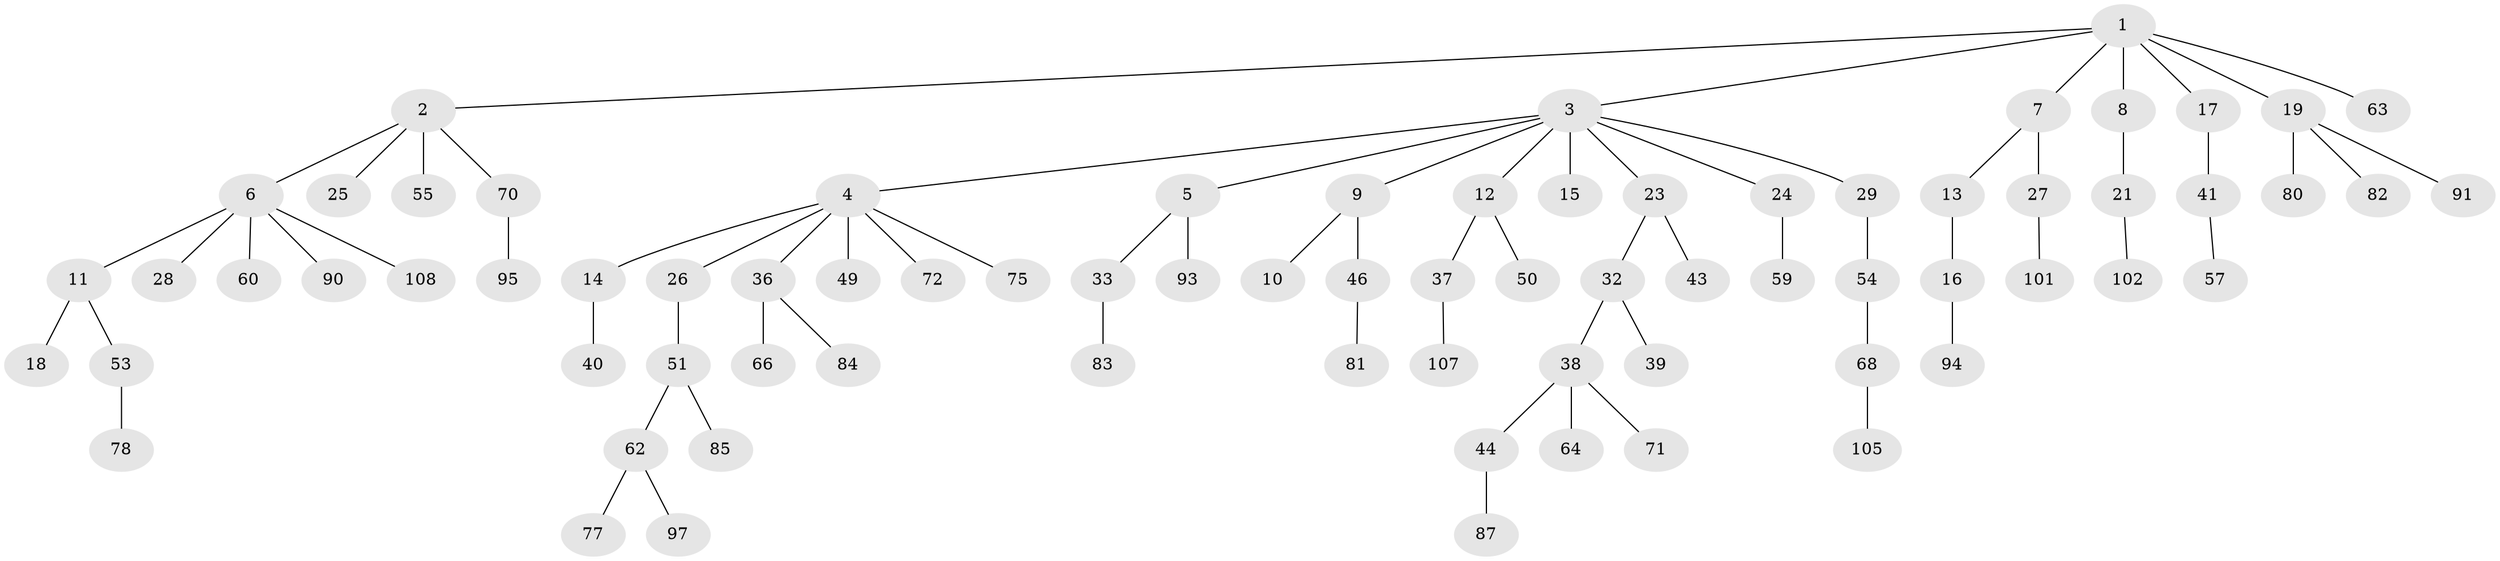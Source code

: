 // Generated by graph-tools (version 1.1) at 2025/24/03/03/25 07:24:08]
// undirected, 76 vertices, 75 edges
graph export_dot {
graph [start="1"]
  node [color=gray90,style=filled];
  1 [super="+48"];
  2 [super="+35"];
  3 [super="+22"];
  4 [super="+31"];
  5 [super="+65"];
  6 [super="+20"];
  7 [super="+79"];
  8;
  9;
  10 [super="+73"];
  11 [super="+100"];
  12 [super="+34"];
  13 [super="+89"];
  14 [super="+109"];
  15;
  16 [super="+56"];
  17;
  18;
  19 [super="+45"];
  21 [super="+42"];
  23;
  24 [super="+98"];
  25;
  26 [super="+58"];
  27;
  28;
  29 [super="+30"];
  32 [super="+99"];
  33 [super="+67"];
  36 [super="+106"];
  37 [super="+74"];
  38 [super="+76"];
  39;
  40;
  41 [super="+96"];
  43 [super="+52"];
  44;
  46 [super="+47"];
  49;
  50;
  51 [super="+88"];
  53 [super="+61"];
  54;
  55;
  57;
  59;
  60 [super="+92"];
  62;
  63 [super="+69"];
  64;
  66;
  68 [super="+104"];
  70 [super="+103"];
  71;
  72;
  75;
  77;
  78;
  80;
  81 [super="+86"];
  82;
  83;
  84;
  85;
  87;
  90;
  91;
  93;
  94;
  95;
  97;
  101;
  102;
  105;
  107;
  108;
  1 -- 2;
  1 -- 3;
  1 -- 7;
  1 -- 8;
  1 -- 17;
  1 -- 19;
  1 -- 63;
  2 -- 6;
  2 -- 25;
  2 -- 55;
  2 -- 70;
  3 -- 4;
  3 -- 5;
  3 -- 9;
  3 -- 12;
  3 -- 15;
  3 -- 29;
  3 -- 24;
  3 -- 23;
  4 -- 14;
  4 -- 26;
  4 -- 49;
  4 -- 72;
  4 -- 75;
  4 -- 36;
  5 -- 33;
  5 -- 93;
  6 -- 11;
  6 -- 28;
  6 -- 90;
  6 -- 108;
  6 -- 60;
  7 -- 13;
  7 -- 27;
  8 -- 21;
  9 -- 10;
  9 -- 46;
  11 -- 18;
  11 -- 53;
  12 -- 37;
  12 -- 50;
  13 -- 16;
  14 -- 40;
  16 -- 94;
  17 -- 41;
  19 -- 91;
  19 -- 80;
  19 -- 82;
  21 -- 102;
  23 -- 32;
  23 -- 43;
  24 -- 59;
  26 -- 51;
  27 -- 101;
  29 -- 54;
  32 -- 38;
  32 -- 39;
  33 -- 83;
  36 -- 66;
  36 -- 84;
  37 -- 107;
  38 -- 44;
  38 -- 64;
  38 -- 71;
  41 -- 57;
  44 -- 87;
  46 -- 81;
  51 -- 62;
  51 -- 85;
  53 -- 78;
  54 -- 68;
  62 -- 77;
  62 -- 97;
  68 -- 105;
  70 -- 95;
}
